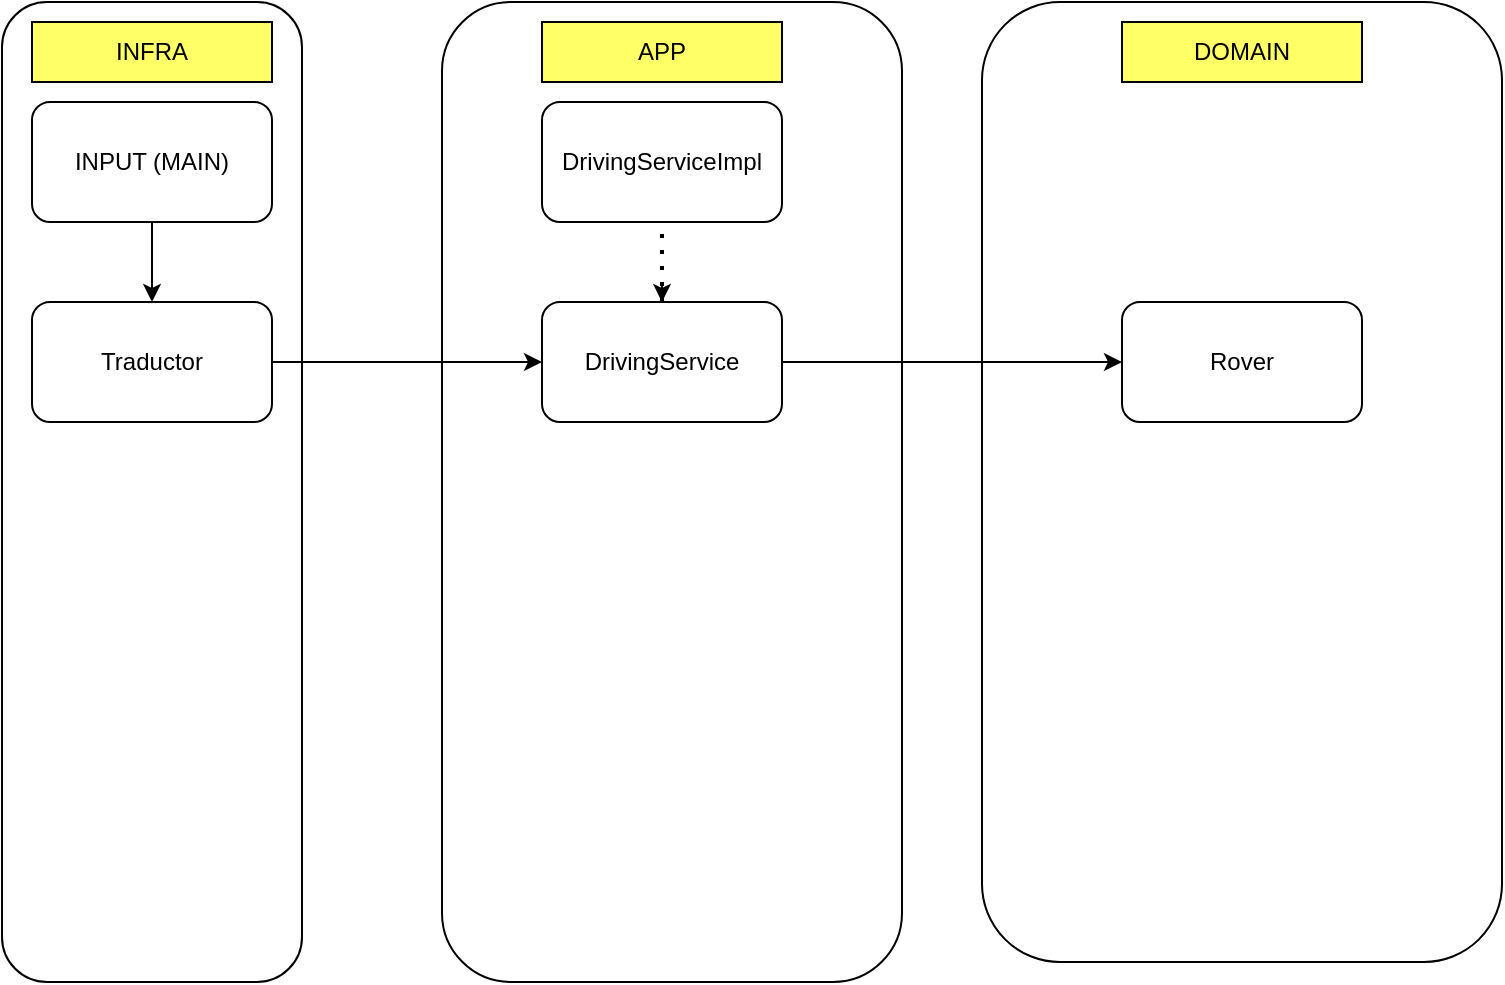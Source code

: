 <mxfile version="20.1.4" type="device"><diagram id="C5RBs43oDa-KdzZeNtuy" name="Page-1"><mxGraphModel dx="868" dy="482" grid="1" gridSize="10" guides="1" tooltips="1" connect="1" arrows="1" fold="1" page="1" pageScale="1" pageWidth="827" pageHeight="1169" math="0" shadow="0"><root><mxCell id="WIyWlLk6GJQsqaUBKTNV-0"/><mxCell id="WIyWlLk6GJQsqaUBKTNV-1" parent="WIyWlLk6GJQsqaUBKTNV-0"/><mxCell id="Yz_TwJWAVo8DlGVn97qb-2" value="" style="rounded=1;whiteSpace=wrap;html=1;" vertex="1" parent="WIyWlLk6GJQsqaUBKTNV-1"><mxGeometry x="70" y="30" width="150" height="490" as="geometry"/></mxCell><mxCell id="Yz_TwJWAVo8DlGVn97qb-42" value="" style="edgeStyle=none;rounded=0;orthogonalLoop=1;jettySize=auto;html=1;" edge="1" parent="WIyWlLk6GJQsqaUBKTNV-1" source="Yz_TwJWAVo8DlGVn97qb-0" target="Yz_TwJWAVo8DlGVn97qb-41"><mxGeometry relative="1" as="geometry"/></mxCell><mxCell id="Yz_TwJWAVo8DlGVn97qb-0" value="INPUT (MAIN)" style="rounded=1;whiteSpace=wrap;html=1;" vertex="1" parent="WIyWlLk6GJQsqaUBKTNV-1"><mxGeometry x="85" y="80" width="120" height="60" as="geometry"/></mxCell><mxCell id="Yz_TwJWAVo8DlGVn97qb-3" value="" style="rounded=1;whiteSpace=wrap;html=1;" vertex="1" parent="WIyWlLk6GJQsqaUBKTNV-1"><mxGeometry x="290" y="30" width="230" height="490" as="geometry"/></mxCell><mxCell id="Yz_TwJWAVo8DlGVn97qb-4" value="" style="rounded=1;whiteSpace=wrap;html=1;" vertex="1" parent="WIyWlLk6GJQsqaUBKTNV-1"><mxGeometry x="560" y="30" width="260" height="480" as="geometry"/></mxCell><mxCell id="Yz_TwJWAVo8DlGVn97qb-6" value="Rover" style="rounded=1;whiteSpace=wrap;html=1;" vertex="1" parent="WIyWlLk6GJQsqaUBKTNV-1"><mxGeometry x="630" y="180" width="120" height="60" as="geometry"/></mxCell><mxCell id="Yz_TwJWAVo8DlGVn97qb-16" value="INFRA" style="rounded=0;whiteSpace=wrap;html=1;fillColor=#FFFF66;" vertex="1" parent="WIyWlLk6GJQsqaUBKTNV-1"><mxGeometry x="85" y="40" width="120" height="30" as="geometry"/></mxCell><mxCell id="Yz_TwJWAVo8DlGVn97qb-17" value="APP" style="rounded=0;whiteSpace=wrap;html=1;fillColor=#FFFF66;" vertex="1" parent="WIyWlLk6GJQsqaUBKTNV-1"><mxGeometry x="340" y="40" width="120" height="30" as="geometry"/></mxCell><mxCell id="Yz_TwJWAVo8DlGVn97qb-18" value="DOMAIN" style="rounded=0;whiteSpace=wrap;html=1;fillColor=#FFFF66;" vertex="1" parent="WIyWlLk6GJQsqaUBKTNV-1"><mxGeometry x="630" y="40" width="120" height="30" as="geometry"/></mxCell><mxCell id="Yz_TwJWAVo8DlGVn97qb-40" style="edgeStyle=none;rounded=0;orthogonalLoop=1;jettySize=auto;html=1;exitX=1;exitY=0.5;exitDx=0;exitDy=0;entryX=0;entryY=0.5;entryDx=0;entryDy=0;" edge="1" parent="WIyWlLk6GJQsqaUBKTNV-1" source="Yz_TwJWAVo8DlGVn97qb-30" target="Yz_TwJWAVo8DlGVn97qb-6"><mxGeometry relative="1" as="geometry"/></mxCell><mxCell id="Yz_TwJWAVo8DlGVn97qb-30" value="DrivingService" style="rounded=1;whiteSpace=wrap;html=1;" vertex="1" parent="WIyWlLk6GJQsqaUBKTNV-1"><mxGeometry x="340" y="180" width="120" height="60" as="geometry"/></mxCell><mxCell id="Yz_TwJWAVo8DlGVn97qb-31" value="DrivingServiceImpl" style="rounded=1;whiteSpace=wrap;html=1;" vertex="1" parent="WIyWlLk6GJQsqaUBKTNV-1"><mxGeometry x="340" y="80" width="120" height="60" as="geometry"/></mxCell><mxCell id="Yz_TwJWAVo8DlGVn97qb-32" value="" style="endArrow=none;dashed=1;html=1;dashPattern=1 3;strokeWidth=2;rounded=0;entryX=0.5;entryY=1;entryDx=0;entryDy=0;" edge="1" parent="WIyWlLk6GJQsqaUBKTNV-1" target="Yz_TwJWAVo8DlGVn97qb-31"><mxGeometry width="50" height="50" relative="1" as="geometry"><mxPoint x="400" y="180" as="sourcePoint"/><mxPoint x="440" y="250" as="targetPoint"/></mxGeometry></mxCell><mxCell id="Yz_TwJWAVo8DlGVn97qb-33" value="" style="endArrow=classic;html=1;rounded=0;entryX=0.5;entryY=0;entryDx=0;entryDy=0;" edge="1" parent="WIyWlLk6GJQsqaUBKTNV-1" target="Yz_TwJWAVo8DlGVn97qb-30"><mxGeometry width="50" height="50" relative="1" as="geometry"><mxPoint x="400" y="170" as="sourcePoint"/><mxPoint x="440" y="250" as="targetPoint"/></mxGeometry></mxCell><mxCell id="Yz_TwJWAVo8DlGVn97qb-43" style="edgeStyle=none;rounded=0;orthogonalLoop=1;jettySize=auto;html=1;entryX=0;entryY=0.5;entryDx=0;entryDy=0;" edge="1" parent="WIyWlLk6GJQsqaUBKTNV-1" source="Yz_TwJWAVo8DlGVn97qb-41" target="Yz_TwJWAVo8DlGVn97qb-30"><mxGeometry relative="1" as="geometry"/></mxCell><mxCell id="Yz_TwJWAVo8DlGVn97qb-41" value="Traductor" style="rounded=1;whiteSpace=wrap;html=1;" vertex="1" parent="WIyWlLk6GJQsqaUBKTNV-1"><mxGeometry x="85" y="180" width="120" height="60" as="geometry"/></mxCell></root></mxGraphModel></diagram></mxfile>